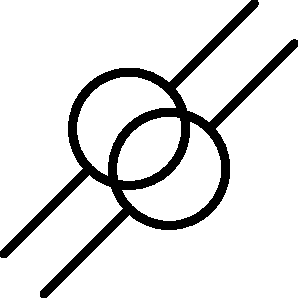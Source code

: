 unitsize(1cm);
defaultpen(currentpen+4);
real ray_length = 1.5*sqrt(2);
real pulse_radius = 1;
real widget_length = 1/3;

// Main pulsar
path pulsi = circle((0, 0), pulse_radius);

// North east ray
pair ne_ray_start = (pulse_radius*sqrt(2)/2, pulse_radius*sqrt(2)/2);
path ne_ray = ne_ray_start -- ne_ray_start+(ray_length*sqrt(2)/2, ray_length*sqrt(2)/2);

// South west ray
pair sw_ray_start = (-pulse_radius*sqrt(2)/2, -pulse_radius*sqrt(2)/2);
path sw_ray = sw_ray_start -- sw_ray_start-(ray_length*sqrt(2)/2, ray_length*sqrt(2)/2);

path[] main_pulsar = pulsi ^^ ne_ray ^^ sw_ray;

draw(main_pulsar);

// Clone

draw(shift(pulse_radius*sqrt(2)/2, -pulse_radius*sqrt(2)/2)*main_pulsar);


